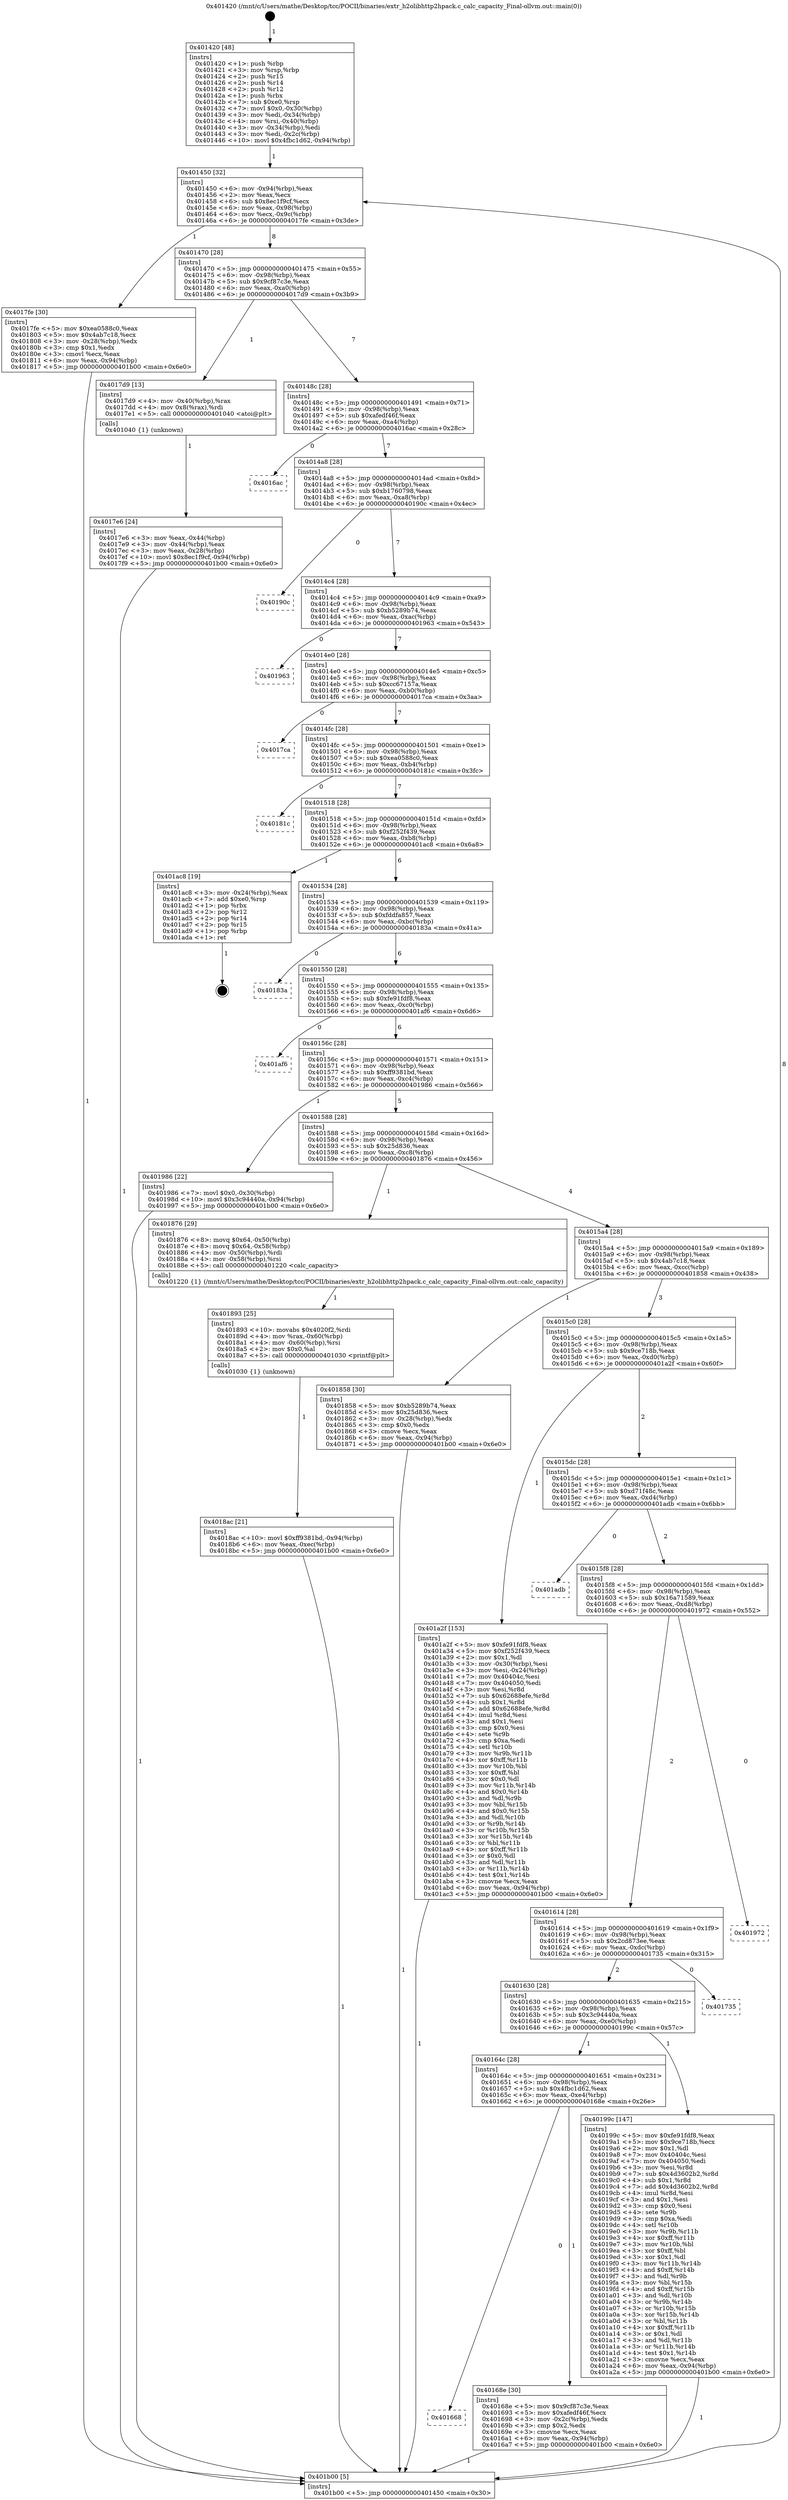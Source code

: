 digraph "0x401420" {
  label = "0x401420 (/mnt/c/Users/mathe/Desktop/tcc/POCII/binaries/extr_h2olibhttp2hpack.c_calc_capacity_Final-ollvm.out::main(0))"
  labelloc = "t"
  node[shape=record]

  Entry [label="",width=0.3,height=0.3,shape=circle,fillcolor=black,style=filled]
  "0x401450" [label="{
     0x401450 [32]\l
     | [instrs]\l
     &nbsp;&nbsp;0x401450 \<+6\>: mov -0x94(%rbp),%eax\l
     &nbsp;&nbsp;0x401456 \<+2\>: mov %eax,%ecx\l
     &nbsp;&nbsp;0x401458 \<+6\>: sub $0x8ec1f9cf,%ecx\l
     &nbsp;&nbsp;0x40145e \<+6\>: mov %eax,-0x98(%rbp)\l
     &nbsp;&nbsp;0x401464 \<+6\>: mov %ecx,-0x9c(%rbp)\l
     &nbsp;&nbsp;0x40146a \<+6\>: je 00000000004017fe \<main+0x3de\>\l
  }"]
  "0x4017fe" [label="{
     0x4017fe [30]\l
     | [instrs]\l
     &nbsp;&nbsp;0x4017fe \<+5\>: mov $0xea0588c0,%eax\l
     &nbsp;&nbsp;0x401803 \<+5\>: mov $0x4ab7c18,%ecx\l
     &nbsp;&nbsp;0x401808 \<+3\>: mov -0x28(%rbp),%edx\l
     &nbsp;&nbsp;0x40180b \<+3\>: cmp $0x1,%edx\l
     &nbsp;&nbsp;0x40180e \<+3\>: cmovl %ecx,%eax\l
     &nbsp;&nbsp;0x401811 \<+6\>: mov %eax,-0x94(%rbp)\l
     &nbsp;&nbsp;0x401817 \<+5\>: jmp 0000000000401b00 \<main+0x6e0\>\l
  }"]
  "0x401470" [label="{
     0x401470 [28]\l
     | [instrs]\l
     &nbsp;&nbsp;0x401470 \<+5\>: jmp 0000000000401475 \<main+0x55\>\l
     &nbsp;&nbsp;0x401475 \<+6\>: mov -0x98(%rbp),%eax\l
     &nbsp;&nbsp;0x40147b \<+5\>: sub $0x9cf87c3e,%eax\l
     &nbsp;&nbsp;0x401480 \<+6\>: mov %eax,-0xa0(%rbp)\l
     &nbsp;&nbsp;0x401486 \<+6\>: je 00000000004017d9 \<main+0x3b9\>\l
  }"]
  Exit [label="",width=0.3,height=0.3,shape=circle,fillcolor=black,style=filled,peripheries=2]
  "0x4017d9" [label="{
     0x4017d9 [13]\l
     | [instrs]\l
     &nbsp;&nbsp;0x4017d9 \<+4\>: mov -0x40(%rbp),%rax\l
     &nbsp;&nbsp;0x4017dd \<+4\>: mov 0x8(%rax),%rdi\l
     &nbsp;&nbsp;0x4017e1 \<+5\>: call 0000000000401040 \<atoi@plt\>\l
     | [calls]\l
     &nbsp;&nbsp;0x401040 \{1\} (unknown)\l
  }"]
  "0x40148c" [label="{
     0x40148c [28]\l
     | [instrs]\l
     &nbsp;&nbsp;0x40148c \<+5\>: jmp 0000000000401491 \<main+0x71\>\l
     &nbsp;&nbsp;0x401491 \<+6\>: mov -0x98(%rbp),%eax\l
     &nbsp;&nbsp;0x401497 \<+5\>: sub $0xafedf46f,%eax\l
     &nbsp;&nbsp;0x40149c \<+6\>: mov %eax,-0xa4(%rbp)\l
     &nbsp;&nbsp;0x4014a2 \<+6\>: je 00000000004016ac \<main+0x28c\>\l
  }"]
  "0x4018ac" [label="{
     0x4018ac [21]\l
     | [instrs]\l
     &nbsp;&nbsp;0x4018ac \<+10\>: movl $0xff9381bd,-0x94(%rbp)\l
     &nbsp;&nbsp;0x4018b6 \<+6\>: mov %eax,-0xec(%rbp)\l
     &nbsp;&nbsp;0x4018bc \<+5\>: jmp 0000000000401b00 \<main+0x6e0\>\l
  }"]
  "0x4016ac" [label="{
     0x4016ac\l
  }", style=dashed]
  "0x4014a8" [label="{
     0x4014a8 [28]\l
     | [instrs]\l
     &nbsp;&nbsp;0x4014a8 \<+5\>: jmp 00000000004014ad \<main+0x8d\>\l
     &nbsp;&nbsp;0x4014ad \<+6\>: mov -0x98(%rbp),%eax\l
     &nbsp;&nbsp;0x4014b3 \<+5\>: sub $0xb1760798,%eax\l
     &nbsp;&nbsp;0x4014b8 \<+6\>: mov %eax,-0xa8(%rbp)\l
     &nbsp;&nbsp;0x4014be \<+6\>: je 000000000040190c \<main+0x4ec\>\l
  }"]
  "0x401893" [label="{
     0x401893 [25]\l
     | [instrs]\l
     &nbsp;&nbsp;0x401893 \<+10\>: movabs $0x4020f2,%rdi\l
     &nbsp;&nbsp;0x40189d \<+4\>: mov %rax,-0x60(%rbp)\l
     &nbsp;&nbsp;0x4018a1 \<+4\>: mov -0x60(%rbp),%rsi\l
     &nbsp;&nbsp;0x4018a5 \<+2\>: mov $0x0,%al\l
     &nbsp;&nbsp;0x4018a7 \<+5\>: call 0000000000401030 \<printf@plt\>\l
     | [calls]\l
     &nbsp;&nbsp;0x401030 \{1\} (unknown)\l
  }"]
  "0x40190c" [label="{
     0x40190c\l
  }", style=dashed]
  "0x4014c4" [label="{
     0x4014c4 [28]\l
     | [instrs]\l
     &nbsp;&nbsp;0x4014c4 \<+5\>: jmp 00000000004014c9 \<main+0xa9\>\l
     &nbsp;&nbsp;0x4014c9 \<+6\>: mov -0x98(%rbp),%eax\l
     &nbsp;&nbsp;0x4014cf \<+5\>: sub $0xb5289b74,%eax\l
     &nbsp;&nbsp;0x4014d4 \<+6\>: mov %eax,-0xac(%rbp)\l
     &nbsp;&nbsp;0x4014da \<+6\>: je 0000000000401963 \<main+0x543\>\l
  }"]
  "0x4017e6" [label="{
     0x4017e6 [24]\l
     | [instrs]\l
     &nbsp;&nbsp;0x4017e6 \<+3\>: mov %eax,-0x44(%rbp)\l
     &nbsp;&nbsp;0x4017e9 \<+3\>: mov -0x44(%rbp),%eax\l
     &nbsp;&nbsp;0x4017ec \<+3\>: mov %eax,-0x28(%rbp)\l
     &nbsp;&nbsp;0x4017ef \<+10\>: movl $0x8ec1f9cf,-0x94(%rbp)\l
     &nbsp;&nbsp;0x4017f9 \<+5\>: jmp 0000000000401b00 \<main+0x6e0\>\l
  }"]
  "0x401963" [label="{
     0x401963\l
  }", style=dashed]
  "0x4014e0" [label="{
     0x4014e0 [28]\l
     | [instrs]\l
     &nbsp;&nbsp;0x4014e0 \<+5\>: jmp 00000000004014e5 \<main+0xc5\>\l
     &nbsp;&nbsp;0x4014e5 \<+6\>: mov -0x98(%rbp),%eax\l
     &nbsp;&nbsp;0x4014eb \<+5\>: sub $0xcc67157a,%eax\l
     &nbsp;&nbsp;0x4014f0 \<+6\>: mov %eax,-0xb0(%rbp)\l
     &nbsp;&nbsp;0x4014f6 \<+6\>: je 00000000004017ca \<main+0x3aa\>\l
  }"]
  "0x401420" [label="{
     0x401420 [48]\l
     | [instrs]\l
     &nbsp;&nbsp;0x401420 \<+1\>: push %rbp\l
     &nbsp;&nbsp;0x401421 \<+3\>: mov %rsp,%rbp\l
     &nbsp;&nbsp;0x401424 \<+2\>: push %r15\l
     &nbsp;&nbsp;0x401426 \<+2\>: push %r14\l
     &nbsp;&nbsp;0x401428 \<+2\>: push %r12\l
     &nbsp;&nbsp;0x40142a \<+1\>: push %rbx\l
     &nbsp;&nbsp;0x40142b \<+7\>: sub $0xe0,%rsp\l
     &nbsp;&nbsp;0x401432 \<+7\>: movl $0x0,-0x30(%rbp)\l
     &nbsp;&nbsp;0x401439 \<+3\>: mov %edi,-0x34(%rbp)\l
     &nbsp;&nbsp;0x40143c \<+4\>: mov %rsi,-0x40(%rbp)\l
     &nbsp;&nbsp;0x401440 \<+3\>: mov -0x34(%rbp),%edi\l
     &nbsp;&nbsp;0x401443 \<+3\>: mov %edi,-0x2c(%rbp)\l
     &nbsp;&nbsp;0x401446 \<+10\>: movl $0x4fbc1d62,-0x94(%rbp)\l
  }"]
  "0x4017ca" [label="{
     0x4017ca\l
  }", style=dashed]
  "0x4014fc" [label="{
     0x4014fc [28]\l
     | [instrs]\l
     &nbsp;&nbsp;0x4014fc \<+5\>: jmp 0000000000401501 \<main+0xe1\>\l
     &nbsp;&nbsp;0x401501 \<+6\>: mov -0x98(%rbp),%eax\l
     &nbsp;&nbsp;0x401507 \<+5\>: sub $0xea0588c0,%eax\l
     &nbsp;&nbsp;0x40150c \<+6\>: mov %eax,-0xb4(%rbp)\l
     &nbsp;&nbsp;0x401512 \<+6\>: je 000000000040181c \<main+0x3fc\>\l
  }"]
  "0x401b00" [label="{
     0x401b00 [5]\l
     | [instrs]\l
     &nbsp;&nbsp;0x401b00 \<+5\>: jmp 0000000000401450 \<main+0x30\>\l
  }"]
  "0x40181c" [label="{
     0x40181c\l
  }", style=dashed]
  "0x401518" [label="{
     0x401518 [28]\l
     | [instrs]\l
     &nbsp;&nbsp;0x401518 \<+5\>: jmp 000000000040151d \<main+0xfd\>\l
     &nbsp;&nbsp;0x40151d \<+6\>: mov -0x98(%rbp),%eax\l
     &nbsp;&nbsp;0x401523 \<+5\>: sub $0xf252f439,%eax\l
     &nbsp;&nbsp;0x401528 \<+6\>: mov %eax,-0xb8(%rbp)\l
     &nbsp;&nbsp;0x40152e \<+6\>: je 0000000000401ac8 \<main+0x6a8\>\l
  }"]
  "0x401668" [label="{
     0x401668\l
  }", style=dashed]
  "0x401ac8" [label="{
     0x401ac8 [19]\l
     | [instrs]\l
     &nbsp;&nbsp;0x401ac8 \<+3\>: mov -0x24(%rbp),%eax\l
     &nbsp;&nbsp;0x401acb \<+7\>: add $0xe0,%rsp\l
     &nbsp;&nbsp;0x401ad2 \<+1\>: pop %rbx\l
     &nbsp;&nbsp;0x401ad3 \<+2\>: pop %r12\l
     &nbsp;&nbsp;0x401ad5 \<+2\>: pop %r14\l
     &nbsp;&nbsp;0x401ad7 \<+2\>: pop %r15\l
     &nbsp;&nbsp;0x401ad9 \<+1\>: pop %rbp\l
     &nbsp;&nbsp;0x401ada \<+1\>: ret\l
  }"]
  "0x401534" [label="{
     0x401534 [28]\l
     | [instrs]\l
     &nbsp;&nbsp;0x401534 \<+5\>: jmp 0000000000401539 \<main+0x119\>\l
     &nbsp;&nbsp;0x401539 \<+6\>: mov -0x98(%rbp),%eax\l
     &nbsp;&nbsp;0x40153f \<+5\>: sub $0xfddfa857,%eax\l
     &nbsp;&nbsp;0x401544 \<+6\>: mov %eax,-0xbc(%rbp)\l
     &nbsp;&nbsp;0x40154a \<+6\>: je 000000000040183a \<main+0x41a\>\l
  }"]
  "0x40168e" [label="{
     0x40168e [30]\l
     | [instrs]\l
     &nbsp;&nbsp;0x40168e \<+5\>: mov $0x9cf87c3e,%eax\l
     &nbsp;&nbsp;0x401693 \<+5\>: mov $0xafedf46f,%ecx\l
     &nbsp;&nbsp;0x401698 \<+3\>: mov -0x2c(%rbp),%edx\l
     &nbsp;&nbsp;0x40169b \<+3\>: cmp $0x2,%edx\l
     &nbsp;&nbsp;0x40169e \<+3\>: cmovne %ecx,%eax\l
     &nbsp;&nbsp;0x4016a1 \<+6\>: mov %eax,-0x94(%rbp)\l
     &nbsp;&nbsp;0x4016a7 \<+5\>: jmp 0000000000401b00 \<main+0x6e0\>\l
  }"]
  "0x40183a" [label="{
     0x40183a\l
  }", style=dashed]
  "0x401550" [label="{
     0x401550 [28]\l
     | [instrs]\l
     &nbsp;&nbsp;0x401550 \<+5\>: jmp 0000000000401555 \<main+0x135\>\l
     &nbsp;&nbsp;0x401555 \<+6\>: mov -0x98(%rbp),%eax\l
     &nbsp;&nbsp;0x40155b \<+5\>: sub $0xfe91fdf8,%eax\l
     &nbsp;&nbsp;0x401560 \<+6\>: mov %eax,-0xc0(%rbp)\l
     &nbsp;&nbsp;0x401566 \<+6\>: je 0000000000401af6 \<main+0x6d6\>\l
  }"]
  "0x40164c" [label="{
     0x40164c [28]\l
     | [instrs]\l
     &nbsp;&nbsp;0x40164c \<+5\>: jmp 0000000000401651 \<main+0x231\>\l
     &nbsp;&nbsp;0x401651 \<+6\>: mov -0x98(%rbp),%eax\l
     &nbsp;&nbsp;0x401657 \<+5\>: sub $0x4fbc1d62,%eax\l
     &nbsp;&nbsp;0x40165c \<+6\>: mov %eax,-0xe4(%rbp)\l
     &nbsp;&nbsp;0x401662 \<+6\>: je 000000000040168e \<main+0x26e\>\l
  }"]
  "0x401af6" [label="{
     0x401af6\l
  }", style=dashed]
  "0x40156c" [label="{
     0x40156c [28]\l
     | [instrs]\l
     &nbsp;&nbsp;0x40156c \<+5\>: jmp 0000000000401571 \<main+0x151\>\l
     &nbsp;&nbsp;0x401571 \<+6\>: mov -0x98(%rbp),%eax\l
     &nbsp;&nbsp;0x401577 \<+5\>: sub $0xff9381bd,%eax\l
     &nbsp;&nbsp;0x40157c \<+6\>: mov %eax,-0xc4(%rbp)\l
     &nbsp;&nbsp;0x401582 \<+6\>: je 0000000000401986 \<main+0x566\>\l
  }"]
  "0x40199c" [label="{
     0x40199c [147]\l
     | [instrs]\l
     &nbsp;&nbsp;0x40199c \<+5\>: mov $0xfe91fdf8,%eax\l
     &nbsp;&nbsp;0x4019a1 \<+5\>: mov $0x9ce718b,%ecx\l
     &nbsp;&nbsp;0x4019a6 \<+2\>: mov $0x1,%dl\l
     &nbsp;&nbsp;0x4019a8 \<+7\>: mov 0x40404c,%esi\l
     &nbsp;&nbsp;0x4019af \<+7\>: mov 0x404050,%edi\l
     &nbsp;&nbsp;0x4019b6 \<+3\>: mov %esi,%r8d\l
     &nbsp;&nbsp;0x4019b9 \<+7\>: sub $0x4d3602b2,%r8d\l
     &nbsp;&nbsp;0x4019c0 \<+4\>: sub $0x1,%r8d\l
     &nbsp;&nbsp;0x4019c4 \<+7\>: add $0x4d3602b2,%r8d\l
     &nbsp;&nbsp;0x4019cb \<+4\>: imul %r8d,%esi\l
     &nbsp;&nbsp;0x4019cf \<+3\>: and $0x1,%esi\l
     &nbsp;&nbsp;0x4019d2 \<+3\>: cmp $0x0,%esi\l
     &nbsp;&nbsp;0x4019d5 \<+4\>: sete %r9b\l
     &nbsp;&nbsp;0x4019d9 \<+3\>: cmp $0xa,%edi\l
     &nbsp;&nbsp;0x4019dc \<+4\>: setl %r10b\l
     &nbsp;&nbsp;0x4019e0 \<+3\>: mov %r9b,%r11b\l
     &nbsp;&nbsp;0x4019e3 \<+4\>: xor $0xff,%r11b\l
     &nbsp;&nbsp;0x4019e7 \<+3\>: mov %r10b,%bl\l
     &nbsp;&nbsp;0x4019ea \<+3\>: xor $0xff,%bl\l
     &nbsp;&nbsp;0x4019ed \<+3\>: xor $0x1,%dl\l
     &nbsp;&nbsp;0x4019f0 \<+3\>: mov %r11b,%r14b\l
     &nbsp;&nbsp;0x4019f3 \<+4\>: and $0xff,%r14b\l
     &nbsp;&nbsp;0x4019f7 \<+3\>: and %dl,%r9b\l
     &nbsp;&nbsp;0x4019fa \<+3\>: mov %bl,%r15b\l
     &nbsp;&nbsp;0x4019fd \<+4\>: and $0xff,%r15b\l
     &nbsp;&nbsp;0x401a01 \<+3\>: and %dl,%r10b\l
     &nbsp;&nbsp;0x401a04 \<+3\>: or %r9b,%r14b\l
     &nbsp;&nbsp;0x401a07 \<+3\>: or %r10b,%r15b\l
     &nbsp;&nbsp;0x401a0a \<+3\>: xor %r15b,%r14b\l
     &nbsp;&nbsp;0x401a0d \<+3\>: or %bl,%r11b\l
     &nbsp;&nbsp;0x401a10 \<+4\>: xor $0xff,%r11b\l
     &nbsp;&nbsp;0x401a14 \<+3\>: or $0x1,%dl\l
     &nbsp;&nbsp;0x401a17 \<+3\>: and %dl,%r11b\l
     &nbsp;&nbsp;0x401a1a \<+3\>: or %r11b,%r14b\l
     &nbsp;&nbsp;0x401a1d \<+4\>: test $0x1,%r14b\l
     &nbsp;&nbsp;0x401a21 \<+3\>: cmovne %ecx,%eax\l
     &nbsp;&nbsp;0x401a24 \<+6\>: mov %eax,-0x94(%rbp)\l
     &nbsp;&nbsp;0x401a2a \<+5\>: jmp 0000000000401b00 \<main+0x6e0\>\l
  }"]
  "0x401986" [label="{
     0x401986 [22]\l
     | [instrs]\l
     &nbsp;&nbsp;0x401986 \<+7\>: movl $0x0,-0x30(%rbp)\l
     &nbsp;&nbsp;0x40198d \<+10\>: movl $0x3c94440a,-0x94(%rbp)\l
     &nbsp;&nbsp;0x401997 \<+5\>: jmp 0000000000401b00 \<main+0x6e0\>\l
  }"]
  "0x401588" [label="{
     0x401588 [28]\l
     | [instrs]\l
     &nbsp;&nbsp;0x401588 \<+5\>: jmp 000000000040158d \<main+0x16d\>\l
     &nbsp;&nbsp;0x40158d \<+6\>: mov -0x98(%rbp),%eax\l
     &nbsp;&nbsp;0x401593 \<+5\>: sub $0x25d836,%eax\l
     &nbsp;&nbsp;0x401598 \<+6\>: mov %eax,-0xc8(%rbp)\l
     &nbsp;&nbsp;0x40159e \<+6\>: je 0000000000401876 \<main+0x456\>\l
  }"]
  "0x401630" [label="{
     0x401630 [28]\l
     | [instrs]\l
     &nbsp;&nbsp;0x401630 \<+5\>: jmp 0000000000401635 \<main+0x215\>\l
     &nbsp;&nbsp;0x401635 \<+6\>: mov -0x98(%rbp),%eax\l
     &nbsp;&nbsp;0x40163b \<+5\>: sub $0x3c94440a,%eax\l
     &nbsp;&nbsp;0x401640 \<+6\>: mov %eax,-0xe0(%rbp)\l
     &nbsp;&nbsp;0x401646 \<+6\>: je 000000000040199c \<main+0x57c\>\l
  }"]
  "0x401876" [label="{
     0x401876 [29]\l
     | [instrs]\l
     &nbsp;&nbsp;0x401876 \<+8\>: movq $0x64,-0x50(%rbp)\l
     &nbsp;&nbsp;0x40187e \<+8\>: movq $0x64,-0x58(%rbp)\l
     &nbsp;&nbsp;0x401886 \<+4\>: mov -0x50(%rbp),%rdi\l
     &nbsp;&nbsp;0x40188a \<+4\>: mov -0x58(%rbp),%rsi\l
     &nbsp;&nbsp;0x40188e \<+5\>: call 0000000000401220 \<calc_capacity\>\l
     | [calls]\l
     &nbsp;&nbsp;0x401220 \{1\} (/mnt/c/Users/mathe/Desktop/tcc/POCII/binaries/extr_h2olibhttp2hpack.c_calc_capacity_Final-ollvm.out::calc_capacity)\l
  }"]
  "0x4015a4" [label="{
     0x4015a4 [28]\l
     | [instrs]\l
     &nbsp;&nbsp;0x4015a4 \<+5\>: jmp 00000000004015a9 \<main+0x189\>\l
     &nbsp;&nbsp;0x4015a9 \<+6\>: mov -0x98(%rbp),%eax\l
     &nbsp;&nbsp;0x4015af \<+5\>: sub $0x4ab7c18,%eax\l
     &nbsp;&nbsp;0x4015b4 \<+6\>: mov %eax,-0xcc(%rbp)\l
     &nbsp;&nbsp;0x4015ba \<+6\>: je 0000000000401858 \<main+0x438\>\l
  }"]
  "0x401735" [label="{
     0x401735\l
  }", style=dashed]
  "0x401858" [label="{
     0x401858 [30]\l
     | [instrs]\l
     &nbsp;&nbsp;0x401858 \<+5\>: mov $0xb5289b74,%eax\l
     &nbsp;&nbsp;0x40185d \<+5\>: mov $0x25d836,%ecx\l
     &nbsp;&nbsp;0x401862 \<+3\>: mov -0x28(%rbp),%edx\l
     &nbsp;&nbsp;0x401865 \<+3\>: cmp $0x0,%edx\l
     &nbsp;&nbsp;0x401868 \<+3\>: cmove %ecx,%eax\l
     &nbsp;&nbsp;0x40186b \<+6\>: mov %eax,-0x94(%rbp)\l
     &nbsp;&nbsp;0x401871 \<+5\>: jmp 0000000000401b00 \<main+0x6e0\>\l
  }"]
  "0x4015c0" [label="{
     0x4015c0 [28]\l
     | [instrs]\l
     &nbsp;&nbsp;0x4015c0 \<+5\>: jmp 00000000004015c5 \<main+0x1a5\>\l
     &nbsp;&nbsp;0x4015c5 \<+6\>: mov -0x98(%rbp),%eax\l
     &nbsp;&nbsp;0x4015cb \<+5\>: sub $0x9ce718b,%eax\l
     &nbsp;&nbsp;0x4015d0 \<+6\>: mov %eax,-0xd0(%rbp)\l
     &nbsp;&nbsp;0x4015d6 \<+6\>: je 0000000000401a2f \<main+0x60f\>\l
  }"]
  "0x401614" [label="{
     0x401614 [28]\l
     | [instrs]\l
     &nbsp;&nbsp;0x401614 \<+5\>: jmp 0000000000401619 \<main+0x1f9\>\l
     &nbsp;&nbsp;0x401619 \<+6\>: mov -0x98(%rbp),%eax\l
     &nbsp;&nbsp;0x40161f \<+5\>: sub $0x2cd873ee,%eax\l
     &nbsp;&nbsp;0x401624 \<+6\>: mov %eax,-0xdc(%rbp)\l
     &nbsp;&nbsp;0x40162a \<+6\>: je 0000000000401735 \<main+0x315\>\l
  }"]
  "0x401a2f" [label="{
     0x401a2f [153]\l
     | [instrs]\l
     &nbsp;&nbsp;0x401a2f \<+5\>: mov $0xfe91fdf8,%eax\l
     &nbsp;&nbsp;0x401a34 \<+5\>: mov $0xf252f439,%ecx\l
     &nbsp;&nbsp;0x401a39 \<+2\>: mov $0x1,%dl\l
     &nbsp;&nbsp;0x401a3b \<+3\>: mov -0x30(%rbp),%esi\l
     &nbsp;&nbsp;0x401a3e \<+3\>: mov %esi,-0x24(%rbp)\l
     &nbsp;&nbsp;0x401a41 \<+7\>: mov 0x40404c,%esi\l
     &nbsp;&nbsp;0x401a48 \<+7\>: mov 0x404050,%edi\l
     &nbsp;&nbsp;0x401a4f \<+3\>: mov %esi,%r8d\l
     &nbsp;&nbsp;0x401a52 \<+7\>: sub $0x62688efe,%r8d\l
     &nbsp;&nbsp;0x401a59 \<+4\>: sub $0x1,%r8d\l
     &nbsp;&nbsp;0x401a5d \<+7\>: add $0x62688efe,%r8d\l
     &nbsp;&nbsp;0x401a64 \<+4\>: imul %r8d,%esi\l
     &nbsp;&nbsp;0x401a68 \<+3\>: and $0x1,%esi\l
     &nbsp;&nbsp;0x401a6b \<+3\>: cmp $0x0,%esi\l
     &nbsp;&nbsp;0x401a6e \<+4\>: sete %r9b\l
     &nbsp;&nbsp;0x401a72 \<+3\>: cmp $0xa,%edi\l
     &nbsp;&nbsp;0x401a75 \<+4\>: setl %r10b\l
     &nbsp;&nbsp;0x401a79 \<+3\>: mov %r9b,%r11b\l
     &nbsp;&nbsp;0x401a7c \<+4\>: xor $0xff,%r11b\l
     &nbsp;&nbsp;0x401a80 \<+3\>: mov %r10b,%bl\l
     &nbsp;&nbsp;0x401a83 \<+3\>: xor $0xff,%bl\l
     &nbsp;&nbsp;0x401a86 \<+3\>: xor $0x0,%dl\l
     &nbsp;&nbsp;0x401a89 \<+3\>: mov %r11b,%r14b\l
     &nbsp;&nbsp;0x401a8c \<+4\>: and $0x0,%r14b\l
     &nbsp;&nbsp;0x401a90 \<+3\>: and %dl,%r9b\l
     &nbsp;&nbsp;0x401a93 \<+3\>: mov %bl,%r15b\l
     &nbsp;&nbsp;0x401a96 \<+4\>: and $0x0,%r15b\l
     &nbsp;&nbsp;0x401a9a \<+3\>: and %dl,%r10b\l
     &nbsp;&nbsp;0x401a9d \<+3\>: or %r9b,%r14b\l
     &nbsp;&nbsp;0x401aa0 \<+3\>: or %r10b,%r15b\l
     &nbsp;&nbsp;0x401aa3 \<+3\>: xor %r15b,%r14b\l
     &nbsp;&nbsp;0x401aa6 \<+3\>: or %bl,%r11b\l
     &nbsp;&nbsp;0x401aa9 \<+4\>: xor $0xff,%r11b\l
     &nbsp;&nbsp;0x401aad \<+3\>: or $0x0,%dl\l
     &nbsp;&nbsp;0x401ab0 \<+3\>: and %dl,%r11b\l
     &nbsp;&nbsp;0x401ab3 \<+3\>: or %r11b,%r14b\l
     &nbsp;&nbsp;0x401ab6 \<+4\>: test $0x1,%r14b\l
     &nbsp;&nbsp;0x401aba \<+3\>: cmovne %ecx,%eax\l
     &nbsp;&nbsp;0x401abd \<+6\>: mov %eax,-0x94(%rbp)\l
     &nbsp;&nbsp;0x401ac3 \<+5\>: jmp 0000000000401b00 \<main+0x6e0\>\l
  }"]
  "0x4015dc" [label="{
     0x4015dc [28]\l
     | [instrs]\l
     &nbsp;&nbsp;0x4015dc \<+5\>: jmp 00000000004015e1 \<main+0x1c1\>\l
     &nbsp;&nbsp;0x4015e1 \<+6\>: mov -0x98(%rbp),%eax\l
     &nbsp;&nbsp;0x4015e7 \<+5\>: sub $0xd71f48c,%eax\l
     &nbsp;&nbsp;0x4015ec \<+6\>: mov %eax,-0xd4(%rbp)\l
     &nbsp;&nbsp;0x4015f2 \<+6\>: je 0000000000401adb \<main+0x6bb\>\l
  }"]
  "0x401972" [label="{
     0x401972\l
  }", style=dashed]
  "0x401adb" [label="{
     0x401adb\l
  }", style=dashed]
  "0x4015f8" [label="{
     0x4015f8 [28]\l
     | [instrs]\l
     &nbsp;&nbsp;0x4015f8 \<+5\>: jmp 00000000004015fd \<main+0x1dd\>\l
     &nbsp;&nbsp;0x4015fd \<+6\>: mov -0x98(%rbp),%eax\l
     &nbsp;&nbsp;0x401603 \<+5\>: sub $0x16a71589,%eax\l
     &nbsp;&nbsp;0x401608 \<+6\>: mov %eax,-0xd8(%rbp)\l
     &nbsp;&nbsp;0x40160e \<+6\>: je 0000000000401972 \<main+0x552\>\l
  }"]
  Entry -> "0x401420" [label=" 1"]
  "0x401450" -> "0x4017fe" [label=" 1"]
  "0x401450" -> "0x401470" [label=" 8"]
  "0x401ac8" -> Exit [label=" 1"]
  "0x401470" -> "0x4017d9" [label=" 1"]
  "0x401470" -> "0x40148c" [label=" 7"]
  "0x401a2f" -> "0x401b00" [label=" 1"]
  "0x40148c" -> "0x4016ac" [label=" 0"]
  "0x40148c" -> "0x4014a8" [label=" 7"]
  "0x40199c" -> "0x401b00" [label=" 1"]
  "0x4014a8" -> "0x40190c" [label=" 0"]
  "0x4014a8" -> "0x4014c4" [label=" 7"]
  "0x401986" -> "0x401b00" [label=" 1"]
  "0x4014c4" -> "0x401963" [label=" 0"]
  "0x4014c4" -> "0x4014e0" [label=" 7"]
  "0x4018ac" -> "0x401b00" [label=" 1"]
  "0x4014e0" -> "0x4017ca" [label=" 0"]
  "0x4014e0" -> "0x4014fc" [label=" 7"]
  "0x401893" -> "0x4018ac" [label=" 1"]
  "0x4014fc" -> "0x40181c" [label=" 0"]
  "0x4014fc" -> "0x401518" [label=" 7"]
  "0x401876" -> "0x401893" [label=" 1"]
  "0x401518" -> "0x401ac8" [label=" 1"]
  "0x401518" -> "0x401534" [label=" 6"]
  "0x401858" -> "0x401b00" [label=" 1"]
  "0x401534" -> "0x40183a" [label=" 0"]
  "0x401534" -> "0x401550" [label=" 6"]
  "0x4017fe" -> "0x401b00" [label=" 1"]
  "0x401550" -> "0x401af6" [label=" 0"]
  "0x401550" -> "0x40156c" [label=" 6"]
  "0x4017d9" -> "0x4017e6" [label=" 1"]
  "0x40156c" -> "0x401986" [label=" 1"]
  "0x40156c" -> "0x401588" [label=" 5"]
  "0x401b00" -> "0x401450" [label=" 8"]
  "0x401588" -> "0x401876" [label=" 1"]
  "0x401588" -> "0x4015a4" [label=" 4"]
  "0x40168e" -> "0x401b00" [label=" 1"]
  "0x4015a4" -> "0x401858" [label=" 1"]
  "0x4015a4" -> "0x4015c0" [label=" 3"]
  "0x40164c" -> "0x401668" [label=" 0"]
  "0x4015c0" -> "0x401a2f" [label=" 1"]
  "0x4015c0" -> "0x4015dc" [label=" 2"]
  "0x4017e6" -> "0x401b00" [label=" 1"]
  "0x4015dc" -> "0x401adb" [label=" 0"]
  "0x4015dc" -> "0x4015f8" [label=" 2"]
  "0x401630" -> "0x40164c" [label=" 1"]
  "0x4015f8" -> "0x401972" [label=" 0"]
  "0x4015f8" -> "0x401614" [label=" 2"]
  "0x40164c" -> "0x40168e" [label=" 1"]
  "0x401614" -> "0x401735" [label=" 0"]
  "0x401614" -> "0x401630" [label=" 2"]
  "0x401420" -> "0x401450" [label=" 1"]
  "0x401630" -> "0x40199c" [label=" 1"]
}
